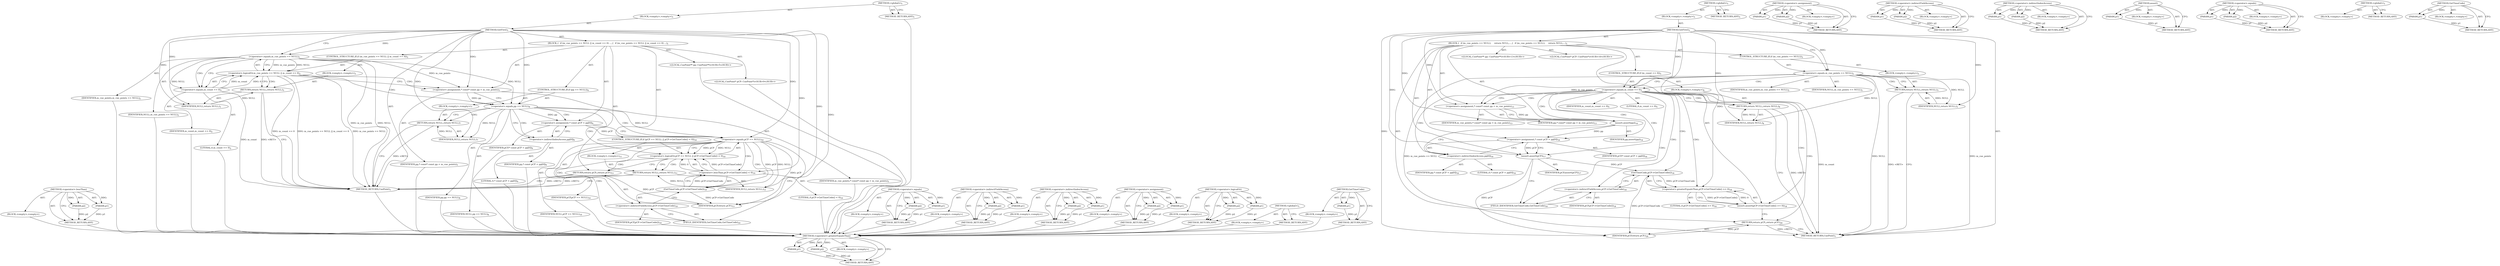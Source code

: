 digraph "GetTimeCode" {
vulnerable_89 [label=<(METHOD,&lt;operator&gt;.greaterEqualsThan)>];
vulnerable_90 [label=<(PARAM,p1)>];
vulnerable_91 [label=<(PARAM,p2)>];
vulnerable_92 [label=<(BLOCK,&lt;empty&gt;,&lt;empty&gt;)>];
vulnerable_93 [label=<(METHOD_RETURN,ANY)>];
vulnerable_6 [label=<(METHOD,&lt;global&gt;)<SUB>1</SUB>>];
vulnerable_7 [label=<(BLOCK,&lt;empty&gt;,&lt;empty&gt;)<SUB>1</SUB>>];
vulnerable_8 [label=<(METHOD,GetFirst)<SUB>1</SUB>>];
vulnerable_9 [label=<(BLOCK,{
  if (m_cue_points == NULL)
     return NULL;...,{
  if (m_cue_points == NULL)
     return NULL;...)<SUB>1</SUB>>];
vulnerable_10 [label=<(CONTROL_STRUCTURE,IF,if (m_cue_points == NULL))<SUB>2</SUB>>];
vulnerable_11 [label=<(&lt;operator&gt;.equals,m_cue_points == NULL)<SUB>2</SUB>>];
vulnerable_12 [label=<(IDENTIFIER,m_cue_points,m_cue_points == NULL)<SUB>2</SUB>>];
vulnerable_13 [label=<(IDENTIFIER,NULL,m_cue_points == NULL)<SUB>2</SUB>>];
vulnerable_14 [label=<(BLOCK,&lt;empty&gt;,&lt;empty&gt;)<SUB>3</SUB>>];
vulnerable_15 [label=<(RETURN,return NULL;,return NULL;)<SUB>3</SUB>>];
vulnerable_16 [label=<(IDENTIFIER,NULL,return NULL;)<SUB>3</SUB>>];
vulnerable_17 [label=<(CONTROL_STRUCTURE,IF,if (m_count == 0))<SUB>5</SUB>>];
vulnerable_18 [label=<(&lt;operator&gt;.equals,m_count == 0)<SUB>5</SUB>>];
vulnerable_19 [label=<(IDENTIFIER,m_count,m_count == 0)<SUB>5</SUB>>];
vulnerable_20 [label=<(LITERAL,0,m_count == 0)<SUB>5</SUB>>];
vulnerable_21 [label=<(BLOCK,&lt;empty&gt;,&lt;empty&gt;)<SUB>6</SUB>>];
vulnerable_22 [label=<(RETURN,return NULL;,return NULL;)<SUB>6</SUB>>];
vulnerable_23 [label=<(IDENTIFIER,NULL,return NULL;)<SUB>6</SUB>>];
vulnerable_24 [label="<(LOCAL,CuePoint** pp: CuePoint**)<SUB>13</SUB>>"];
vulnerable_25 [label=<(&lt;operator&gt;.assignment,* const* const pp = m_cue_points)<SUB>13</SUB>>];
vulnerable_26 [label=<(IDENTIFIER,pp,* const* const pp = m_cue_points)<SUB>13</SUB>>];
vulnerable_27 [label=<(IDENTIFIER,m_cue_points,* const* const pp = m_cue_points)<SUB>13</SUB>>];
vulnerable_28 [label=<(assert,assert(pp))<SUB>14</SUB>>];
vulnerable_29 [label=<(IDENTIFIER,pp,assert(pp))<SUB>14</SUB>>];
vulnerable_30 [label="<(LOCAL,CuePoint* pCP: CuePoint*)<SUB>16</SUB>>"];
vulnerable_31 [label=<(&lt;operator&gt;.assignment,* const pCP = pp[0])<SUB>16</SUB>>];
vulnerable_32 [label=<(IDENTIFIER,pCP,* const pCP = pp[0])<SUB>16</SUB>>];
vulnerable_33 [label=<(&lt;operator&gt;.indirectIndexAccess,pp[0])<SUB>16</SUB>>];
vulnerable_34 [label=<(IDENTIFIER,pp,* const pCP = pp[0])<SUB>16</SUB>>];
vulnerable_35 [label=<(LITERAL,0,* const pCP = pp[0])<SUB>16</SUB>>];
vulnerable_36 [label=<(assert,assert(pCP))<SUB>17</SUB>>];
vulnerable_37 [label=<(IDENTIFIER,pCP,assert(pCP))<SUB>17</SUB>>];
vulnerable_38 [label=<(assert,assert(pCP-&gt;GetTimeCode() &gt;= 0))<SUB>18</SUB>>];
vulnerable_39 [label=<(&lt;operator&gt;.greaterEqualsThan,pCP-&gt;GetTimeCode() &gt;= 0)<SUB>18</SUB>>];
vulnerable_40 [label=<(GetTimeCode,pCP-&gt;GetTimeCode())<SUB>18</SUB>>];
vulnerable_41 [label=<(&lt;operator&gt;.indirectFieldAccess,pCP-&gt;GetTimeCode)<SUB>18</SUB>>];
vulnerable_42 [label=<(IDENTIFIER,pCP,pCP-&gt;GetTimeCode())<SUB>18</SUB>>];
vulnerable_43 [label=<(FIELD_IDENTIFIER,GetTimeCode,GetTimeCode)<SUB>18</SUB>>];
vulnerable_44 [label=<(LITERAL,0,pCP-&gt;GetTimeCode() &gt;= 0)<SUB>18</SUB>>];
vulnerable_45 [label=<(RETURN,return pCP;,return pCP;)<SUB>20</SUB>>];
vulnerable_46 [label=<(IDENTIFIER,pCP,return pCP;)<SUB>20</SUB>>];
vulnerable_47 [label=<(METHOD_RETURN,CuePoint)<SUB>1</SUB>>];
vulnerable_49 [label=<(METHOD_RETURN,ANY)<SUB>1</SUB>>];
vulnerable_75 [label=<(METHOD,&lt;operator&gt;.assignment)>];
vulnerable_76 [label=<(PARAM,p1)>];
vulnerable_77 [label=<(PARAM,p2)>];
vulnerable_78 [label=<(BLOCK,&lt;empty&gt;,&lt;empty&gt;)>];
vulnerable_79 [label=<(METHOD_RETURN,ANY)>];
vulnerable_98 [label=<(METHOD,&lt;operator&gt;.indirectFieldAccess)>];
vulnerable_99 [label=<(PARAM,p1)>];
vulnerable_100 [label=<(PARAM,p2)>];
vulnerable_101 [label=<(BLOCK,&lt;empty&gt;,&lt;empty&gt;)>];
vulnerable_102 [label=<(METHOD_RETURN,ANY)>];
vulnerable_84 [label=<(METHOD,&lt;operator&gt;.indirectIndexAccess)>];
vulnerable_85 [label=<(PARAM,p1)>];
vulnerable_86 [label=<(PARAM,p2)>];
vulnerable_87 [label=<(BLOCK,&lt;empty&gt;,&lt;empty&gt;)>];
vulnerable_88 [label=<(METHOD_RETURN,ANY)>];
vulnerable_80 [label=<(METHOD,assert)>];
vulnerable_81 [label=<(PARAM,p1)>];
vulnerable_82 [label=<(BLOCK,&lt;empty&gt;,&lt;empty&gt;)>];
vulnerable_83 [label=<(METHOD_RETURN,ANY)>];
vulnerable_70 [label=<(METHOD,&lt;operator&gt;.equals)>];
vulnerable_71 [label=<(PARAM,p1)>];
vulnerable_72 [label=<(PARAM,p2)>];
vulnerable_73 [label=<(BLOCK,&lt;empty&gt;,&lt;empty&gt;)>];
vulnerable_74 [label=<(METHOD_RETURN,ANY)>];
vulnerable_64 [label=<(METHOD,&lt;global&gt;)<SUB>1</SUB>>];
vulnerable_65 [label=<(BLOCK,&lt;empty&gt;,&lt;empty&gt;)>];
vulnerable_66 [label=<(METHOD_RETURN,ANY)>];
vulnerable_94 [label=<(METHOD,GetTimeCode)>];
vulnerable_95 [label=<(PARAM,p1)>];
vulnerable_96 [label=<(BLOCK,&lt;empty&gt;,&lt;empty&gt;)>];
vulnerable_97 [label=<(METHOD_RETURN,ANY)>];
fixed_97 [label=<(METHOD,&lt;operator&gt;.lessThan)>];
fixed_98 [label=<(PARAM,p1)>];
fixed_99 [label=<(PARAM,p2)>];
fixed_100 [label=<(BLOCK,&lt;empty&gt;,&lt;empty&gt;)>];
fixed_101 [label=<(METHOD_RETURN,ANY)>];
fixed_6 [label=<(METHOD,&lt;global&gt;)<SUB>1</SUB>>];
fixed_7 [label=<(BLOCK,&lt;empty&gt;,&lt;empty&gt;)<SUB>1</SUB>>];
fixed_8 [label=<(METHOD,GetFirst)<SUB>1</SUB>>];
fixed_9 [label=<(BLOCK,{
  if (m_cue_points == NULL || m_count == 0)
 ...,{
  if (m_cue_points == NULL || m_count == 0)
 ...)<SUB>1</SUB>>];
fixed_10 [label=<(CONTROL_STRUCTURE,IF,if (m_cue_points == NULL || m_count == 0))<SUB>2</SUB>>];
fixed_11 [label=<(&lt;operator&gt;.logicalOr,m_cue_points == NULL || m_count == 0)<SUB>2</SUB>>];
fixed_12 [label=<(&lt;operator&gt;.equals,m_cue_points == NULL)<SUB>2</SUB>>];
fixed_13 [label=<(IDENTIFIER,m_cue_points,m_cue_points == NULL)<SUB>2</SUB>>];
fixed_14 [label=<(IDENTIFIER,NULL,m_cue_points == NULL)<SUB>2</SUB>>];
fixed_15 [label=<(&lt;operator&gt;.equals,m_count == 0)<SUB>2</SUB>>];
fixed_16 [label=<(IDENTIFIER,m_count,m_count == 0)<SUB>2</SUB>>];
fixed_17 [label=<(LITERAL,0,m_count == 0)<SUB>2</SUB>>];
fixed_18 [label=<(BLOCK,&lt;empty&gt;,&lt;empty&gt;)<SUB>3</SUB>>];
fixed_19 [label=<(RETURN,return NULL;,return NULL;)<SUB>3</SUB>>];
fixed_20 [label=<(IDENTIFIER,NULL,return NULL;)<SUB>3</SUB>>];
fixed_21 [label="<(LOCAL,CuePoint** pp: CuePoint**)<SUB>5</SUB>>"];
fixed_22 [label=<(&lt;operator&gt;.assignment,* const* const pp = m_cue_points)<SUB>5</SUB>>];
fixed_23 [label=<(IDENTIFIER,pp,* const* const pp = m_cue_points)<SUB>5</SUB>>];
fixed_24 [label=<(IDENTIFIER,m_cue_points,* const* const pp = m_cue_points)<SUB>5</SUB>>];
fixed_25 [label=<(CONTROL_STRUCTURE,IF,if (pp == NULL))<SUB>6</SUB>>];
fixed_26 [label=<(&lt;operator&gt;.equals,pp == NULL)<SUB>6</SUB>>];
fixed_27 [label=<(IDENTIFIER,pp,pp == NULL)<SUB>6</SUB>>];
fixed_28 [label=<(IDENTIFIER,NULL,pp == NULL)<SUB>6</SUB>>];
fixed_29 [label=<(BLOCK,&lt;empty&gt;,&lt;empty&gt;)<SUB>7</SUB>>];
fixed_30 [label=<(RETURN,return NULL;,return NULL;)<SUB>7</SUB>>];
fixed_31 [label=<(IDENTIFIER,NULL,return NULL;)<SUB>7</SUB>>];
fixed_32 [label="<(LOCAL,CuePoint* pCP: CuePoint*)<SUB>9</SUB>>"];
fixed_33 [label=<(&lt;operator&gt;.assignment,* const pCP = pp[0])<SUB>9</SUB>>];
fixed_34 [label=<(IDENTIFIER,pCP,* const pCP = pp[0])<SUB>9</SUB>>];
fixed_35 [label=<(&lt;operator&gt;.indirectIndexAccess,pp[0])<SUB>9</SUB>>];
fixed_36 [label=<(IDENTIFIER,pp,* const pCP = pp[0])<SUB>9</SUB>>];
fixed_37 [label=<(LITERAL,0,* const pCP = pp[0])<SUB>9</SUB>>];
fixed_38 [label=<(CONTROL_STRUCTURE,IF,if (pCP == NULL || pCP-&gt;GetTimeCode() &lt; 0))<SUB>10</SUB>>];
fixed_39 [label=<(&lt;operator&gt;.logicalOr,pCP == NULL || pCP-&gt;GetTimeCode() &lt; 0)<SUB>10</SUB>>];
fixed_40 [label=<(&lt;operator&gt;.equals,pCP == NULL)<SUB>10</SUB>>];
fixed_41 [label=<(IDENTIFIER,pCP,pCP == NULL)<SUB>10</SUB>>];
fixed_42 [label=<(IDENTIFIER,NULL,pCP == NULL)<SUB>10</SUB>>];
fixed_43 [label=<(&lt;operator&gt;.lessThan,pCP-&gt;GetTimeCode() &lt; 0)<SUB>10</SUB>>];
fixed_44 [label=<(GetTimeCode,pCP-&gt;GetTimeCode())<SUB>10</SUB>>];
fixed_45 [label=<(&lt;operator&gt;.indirectFieldAccess,pCP-&gt;GetTimeCode)<SUB>10</SUB>>];
fixed_46 [label=<(IDENTIFIER,pCP,pCP-&gt;GetTimeCode())<SUB>10</SUB>>];
fixed_47 [label=<(FIELD_IDENTIFIER,GetTimeCode,GetTimeCode)<SUB>10</SUB>>];
fixed_48 [label=<(LITERAL,0,pCP-&gt;GetTimeCode() &lt; 0)<SUB>10</SUB>>];
fixed_49 [label=<(BLOCK,&lt;empty&gt;,&lt;empty&gt;)<SUB>11</SUB>>];
fixed_50 [label=<(RETURN,return NULL;,return NULL;)<SUB>11</SUB>>];
fixed_51 [label=<(IDENTIFIER,NULL,return NULL;)<SUB>11</SUB>>];
fixed_52 [label=<(RETURN,return pCP;,return pCP;)<SUB>13</SUB>>];
fixed_53 [label=<(IDENTIFIER,pCP,return pCP;)<SUB>13</SUB>>];
fixed_54 [label=<(METHOD_RETURN,CuePoint)<SUB>1</SUB>>];
fixed_56 [label=<(METHOD_RETURN,ANY)<SUB>1</SUB>>];
fixed_82 [label=<(METHOD,&lt;operator&gt;.equals)>];
fixed_83 [label=<(PARAM,p1)>];
fixed_84 [label=<(PARAM,p2)>];
fixed_85 [label=<(BLOCK,&lt;empty&gt;,&lt;empty&gt;)>];
fixed_86 [label=<(METHOD_RETURN,ANY)>];
fixed_106 [label=<(METHOD,&lt;operator&gt;.indirectFieldAccess)>];
fixed_107 [label=<(PARAM,p1)>];
fixed_108 [label=<(PARAM,p2)>];
fixed_109 [label=<(BLOCK,&lt;empty&gt;,&lt;empty&gt;)>];
fixed_110 [label=<(METHOD_RETURN,ANY)>];
fixed_92 [label=<(METHOD,&lt;operator&gt;.indirectIndexAccess)>];
fixed_93 [label=<(PARAM,p1)>];
fixed_94 [label=<(PARAM,p2)>];
fixed_95 [label=<(BLOCK,&lt;empty&gt;,&lt;empty&gt;)>];
fixed_96 [label=<(METHOD_RETURN,ANY)>];
fixed_87 [label=<(METHOD,&lt;operator&gt;.assignment)>];
fixed_88 [label=<(PARAM,p1)>];
fixed_89 [label=<(PARAM,p2)>];
fixed_90 [label=<(BLOCK,&lt;empty&gt;,&lt;empty&gt;)>];
fixed_91 [label=<(METHOD_RETURN,ANY)>];
fixed_77 [label=<(METHOD,&lt;operator&gt;.logicalOr)>];
fixed_78 [label=<(PARAM,p1)>];
fixed_79 [label=<(PARAM,p2)>];
fixed_80 [label=<(BLOCK,&lt;empty&gt;,&lt;empty&gt;)>];
fixed_81 [label=<(METHOD_RETURN,ANY)>];
fixed_71 [label=<(METHOD,&lt;global&gt;)<SUB>1</SUB>>];
fixed_72 [label=<(BLOCK,&lt;empty&gt;,&lt;empty&gt;)>];
fixed_73 [label=<(METHOD_RETURN,ANY)>];
fixed_102 [label=<(METHOD,GetTimeCode)>];
fixed_103 [label=<(PARAM,p1)>];
fixed_104 [label=<(BLOCK,&lt;empty&gt;,&lt;empty&gt;)>];
fixed_105 [label=<(METHOD_RETURN,ANY)>];
vulnerable_89 -> vulnerable_90  [key=0, label="AST: "];
vulnerable_89 -> vulnerable_90  [key=1, label="DDG: "];
vulnerable_89 -> vulnerable_92  [key=0, label="AST: "];
vulnerable_89 -> vulnerable_91  [key=0, label="AST: "];
vulnerable_89 -> vulnerable_91  [key=1, label="DDG: "];
vulnerable_89 -> vulnerable_93  [key=0, label="AST: "];
vulnerable_89 -> vulnerable_93  [key=1, label="CFG: "];
vulnerable_90 -> vulnerable_93  [key=0, label="DDG: p1"];
vulnerable_91 -> vulnerable_93  [key=0, label="DDG: p2"];
vulnerable_6 -> vulnerable_7  [key=0, label="AST: "];
vulnerable_6 -> vulnerable_49  [key=0, label="AST: "];
vulnerable_6 -> vulnerable_49  [key=1, label="CFG: "];
vulnerable_7 -> vulnerable_8  [key=0, label="AST: "];
vulnerable_8 -> vulnerable_9  [key=0, label="AST: "];
vulnerable_8 -> vulnerable_47  [key=0, label="AST: "];
vulnerable_8 -> vulnerable_11  [key=0, label="CFG: "];
vulnerable_8 -> vulnerable_11  [key=1, label="DDG: "];
vulnerable_8 -> vulnerable_25  [key=0, label="DDG: "];
vulnerable_8 -> vulnerable_28  [key=0, label="DDG: "];
vulnerable_8 -> vulnerable_36  [key=0, label="DDG: "];
vulnerable_8 -> vulnerable_46  [key=0, label="DDG: "];
vulnerable_8 -> vulnerable_18  [key=0, label="DDG: "];
vulnerable_8 -> vulnerable_39  [key=0, label="DDG: "];
vulnerable_8 -> vulnerable_16  [key=0, label="DDG: "];
vulnerable_8 -> vulnerable_23  [key=0, label="DDG: "];
vulnerable_9 -> vulnerable_10  [key=0, label="AST: "];
vulnerable_9 -> vulnerable_17  [key=0, label="AST: "];
vulnerable_9 -> vulnerable_24  [key=0, label="AST: "];
vulnerable_9 -> vulnerable_25  [key=0, label="AST: "];
vulnerable_9 -> vulnerable_28  [key=0, label="AST: "];
vulnerable_9 -> vulnerable_30  [key=0, label="AST: "];
vulnerable_9 -> vulnerable_31  [key=0, label="AST: "];
vulnerable_9 -> vulnerable_36  [key=0, label="AST: "];
vulnerable_9 -> vulnerable_38  [key=0, label="AST: "];
vulnerable_9 -> vulnerable_45  [key=0, label="AST: "];
vulnerable_10 -> vulnerable_11  [key=0, label="AST: "];
vulnerable_10 -> vulnerable_14  [key=0, label="AST: "];
vulnerable_11 -> vulnerable_12  [key=0, label="AST: "];
vulnerable_11 -> vulnerable_13  [key=0, label="AST: "];
vulnerable_11 -> vulnerable_15  [key=0, label="CFG: "];
vulnerable_11 -> vulnerable_15  [key=1, label="CDG: "];
vulnerable_11 -> vulnerable_18  [key=0, label="CFG: "];
vulnerable_11 -> vulnerable_18  [key=1, label="CDG: "];
vulnerable_11 -> vulnerable_47  [key=0, label="DDG: m_cue_points"];
vulnerable_11 -> vulnerable_47  [key=1, label="DDG: NULL"];
vulnerable_11 -> vulnerable_47  [key=2, label="DDG: m_cue_points == NULL"];
vulnerable_11 -> vulnerable_25  [key=0, label="DDG: m_cue_points"];
vulnerable_11 -> vulnerable_16  [key=0, label="DDG: NULL"];
vulnerable_11 -> vulnerable_23  [key=0, label="DDG: NULL"];
vulnerable_14 -> vulnerable_15  [key=0, label="AST: "];
vulnerable_15 -> vulnerable_16  [key=0, label="AST: "];
vulnerable_15 -> vulnerable_47  [key=0, label="CFG: "];
vulnerable_15 -> vulnerable_47  [key=1, label="DDG: &lt;RET&gt;"];
vulnerable_16 -> vulnerable_15  [key=0, label="DDG: NULL"];
vulnerable_17 -> vulnerable_18  [key=0, label="AST: "];
vulnerable_17 -> vulnerable_21  [key=0, label="AST: "];
vulnerable_18 -> vulnerable_19  [key=0, label="AST: "];
vulnerable_18 -> vulnerable_20  [key=0, label="AST: "];
vulnerable_18 -> vulnerable_22  [key=0, label="CFG: "];
vulnerable_18 -> vulnerable_22  [key=1, label="CDG: "];
vulnerable_18 -> vulnerable_25  [key=0, label="CFG: "];
vulnerable_18 -> vulnerable_25  [key=1, label="CDG: "];
vulnerable_18 -> vulnerable_47  [key=0, label="DDG: m_count"];
vulnerable_18 -> vulnerable_33  [key=0, label="CDG: "];
vulnerable_18 -> vulnerable_28  [key=0, label="CDG: "];
vulnerable_18 -> vulnerable_36  [key=0, label="CDG: "];
vulnerable_18 -> vulnerable_38  [key=0, label="CDG: "];
vulnerable_18 -> vulnerable_41  [key=0, label="CDG: "];
vulnerable_18 -> vulnerable_45  [key=0, label="CDG: "];
vulnerable_18 -> vulnerable_40  [key=0, label="CDG: "];
vulnerable_18 -> vulnerable_39  [key=0, label="CDG: "];
vulnerable_18 -> vulnerable_31  [key=0, label="CDG: "];
vulnerable_18 -> vulnerable_43  [key=0, label="CDG: "];
vulnerable_21 -> vulnerable_22  [key=0, label="AST: "];
vulnerable_22 -> vulnerable_23  [key=0, label="AST: "];
vulnerable_22 -> vulnerable_47  [key=0, label="CFG: "];
vulnerable_22 -> vulnerable_47  [key=1, label="DDG: &lt;RET&gt;"];
vulnerable_23 -> vulnerable_22  [key=0, label="DDG: NULL"];
vulnerable_25 -> vulnerable_26  [key=0, label="AST: "];
vulnerable_25 -> vulnerable_27  [key=0, label="AST: "];
vulnerable_25 -> vulnerable_28  [key=0, label="CFG: "];
vulnerable_25 -> vulnerable_28  [key=1, label="DDG: pp"];
vulnerable_28 -> vulnerable_29  [key=0, label="AST: "];
vulnerable_28 -> vulnerable_33  [key=0, label="CFG: "];
vulnerable_28 -> vulnerable_31  [key=0, label="DDG: pp"];
vulnerable_31 -> vulnerable_32  [key=0, label="AST: "];
vulnerable_31 -> vulnerable_33  [key=0, label="AST: "];
vulnerable_31 -> vulnerable_36  [key=0, label="CFG: "];
vulnerable_31 -> vulnerable_36  [key=1, label="DDG: pCP"];
vulnerable_33 -> vulnerable_34  [key=0, label="AST: "];
vulnerable_33 -> vulnerable_35  [key=0, label="AST: "];
vulnerable_33 -> vulnerable_31  [key=0, label="CFG: "];
vulnerable_36 -> vulnerable_37  [key=0, label="AST: "];
vulnerable_36 -> vulnerable_43  [key=0, label="CFG: "];
vulnerable_36 -> vulnerable_46  [key=0, label="DDG: pCP"];
vulnerable_36 -> vulnerable_40  [key=0, label="DDG: pCP"];
vulnerable_38 -> vulnerable_39  [key=0, label="AST: "];
vulnerable_38 -> vulnerable_45  [key=0, label="CFG: "];
vulnerable_39 -> vulnerable_40  [key=0, label="AST: "];
vulnerable_39 -> vulnerable_44  [key=0, label="AST: "];
vulnerable_39 -> vulnerable_38  [key=0, label="CFG: "];
vulnerable_39 -> vulnerable_38  [key=1, label="DDG: pCP-&gt;GetTimeCode()"];
vulnerable_39 -> vulnerable_38  [key=2, label="DDG: 0"];
vulnerable_40 -> vulnerable_41  [key=0, label="AST: "];
vulnerable_40 -> vulnerable_39  [key=0, label="CFG: "];
vulnerable_40 -> vulnerable_39  [key=1, label="DDG: pCP-&gt;GetTimeCode"];
vulnerable_40 -> vulnerable_46  [key=0, label="DDG: pCP-&gt;GetTimeCode"];
vulnerable_41 -> vulnerable_42  [key=0, label="AST: "];
vulnerable_41 -> vulnerable_43  [key=0, label="AST: "];
vulnerable_41 -> vulnerable_40  [key=0, label="CFG: "];
vulnerable_43 -> vulnerable_41  [key=0, label="CFG: "];
vulnerable_45 -> vulnerable_46  [key=0, label="AST: "];
vulnerable_45 -> vulnerable_47  [key=0, label="CFG: "];
vulnerable_45 -> vulnerable_47  [key=1, label="DDG: &lt;RET&gt;"];
vulnerable_46 -> vulnerable_45  [key=0, label="DDG: pCP"];
vulnerable_75 -> vulnerable_76  [key=0, label="AST: "];
vulnerable_75 -> vulnerable_76  [key=1, label="DDG: "];
vulnerable_75 -> vulnerable_78  [key=0, label="AST: "];
vulnerable_75 -> vulnerable_77  [key=0, label="AST: "];
vulnerable_75 -> vulnerable_77  [key=1, label="DDG: "];
vulnerable_75 -> vulnerable_79  [key=0, label="AST: "];
vulnerable_75 -> vulnerable_79  [key=1, label="CFG: "];
vulnerable_76 -> vulnerable_79  [key=0, label="DDG: p1"];
vulnerable_77 -> vulnerable_79  [key=0, label="DDG: p2"];
vulnerable_98 -> vulnerable_99  [key=0, label="AST: "];
vulnerable_98 -> vulnerable_99  [key=1, label="DDG: "];
vulnerable_98 -> vulnerable_101  [key=0, label="AST: "];
vulnerable_98 -> vulnerable_100  [key=0, label="AST: "];
vulnerable_98 -> vulnerable_100  [key=1, label="DDG: "];
vulnerable_98 -> vulnerable_102  [key=0, label="AST: "];
vulnerable_98 -> vulnerable_102  [key=1, label="CFG: "];
vulnerable_99 -> vulnerable_102  [key=0, label="DDG: p1"];
vulnerable_100 -> vulnerable_102  [key=0, label="DDG: p2"];
vulnerable_84 -> vulnerable_85  [key=0, label="AST: "];
vulnerable_84 -> vulnerable_85  [key=1, label="DDG: "];
vulnerable_84 -> vulnerable_87  [key=0, label="AST: "];
vulnerable_84 -> vulnerable_86  [key=0, label="AST: "];
vulnerable_84 -> vulnerable_86  [key=1, label="DDG: "];
vulnerable_84 -> vulnerable_88  [key=0, label="AST: "];
vulnerable_84 -> vulnerable_88  [key=1, label="CFG: "];
vulnerable_85 -> vulnerable_88  [key=0, label="DDG: p1"];
vulnerable_86 -> vulnerable_88  [key=0, label="DDG: p2"];
vulnerable_80 -> vulnerable_81  [key=0, label="AST: "];
vulnerable_80 -> vulnerable_81  [key=1, label="DDG: "];
vulnerable_80 -> vulnerable_82  [key=0, label="AST: "];
vulnerable_80 -> vulnerable_83  [key=0, label="AST: "];
vulnerable_80 -> vulnerable_83  [key=1, label="CFG: "];
vulnerable_81 -> vulnerable_83  [key=0, label="DDG: p1"];
vulnerable_70 -> vulnerable_71  [key=0, label="AST: "];
vulnerable_70 -> vulnerable_71  [key=1, label="DDG: "];
vulnerable_70 -> vulnerable_73  [key=0, label="AST: "];
vulnerable_70 -> vulnerable_72  [key=0, label="AST: "];
vulnerable_70 -> vulnerable_72  [key=1, label="DDG: "];
vulnerable_70 -> vulnerable_74  [key=0, label="AST: "];
vulnerable_70 -> vulnerable_74  [key=1, label="CFG: "];
vulnerable_71 -> vulnerable_74  [key=0, label="DDG: p1"];
vulnerable_72 -> vulnerable_74  [key=0, label="DDG: p2"];
vulnerable_64 -> vulnerable_65  [key=0, label="AST: "];
vulnerable_64 -> vulnerable_66  [key=0, label="AST: "];
vulnerable_64 -> vulnerable_66  [key=1, label="CFG: "];
vulnerable_94 -> vulnerable_95  [key=0, label="AST: "];
vulnerable_94 -> vulnerable_95  [key=1, label="DDG: "];
vulnerable_94 -> vulnerable_96  [key=0, label="AST: "];
vulnerable_94 -> vulnerable_97  [key=0, label="AST: "];
vulnerable_94 -> vulnerable_97  [key=1, label="CFG: "];
vulnerable_95 -> vulnerable_97  [key=0, label="DDG: p1"];
fixed_97 -> fixed_98  [key=0, label="AST: "];
fixed_97 -> fixed_98  [key=1, label="DDG: "];
fixed_97 -> fixed_100  [key=0, label="AST: "];
fixed_97 -> fixed_99  [key=0, label="AST: "];
fixed_97 -> fixed_99  [key=1, label="DDG: "];
fixed_97 -> fixed_101  [key=0, label="AST: "];
fixed_97 -> fixed_101  [key=1, label="CFG: "];
fixed_98 -> fixed_101  [key=0, label="DDG: p1"];
fixed_99 -> fixed_101  [key=0, label="DDG: p2"];
fixed_100 -> vulnerable_89  [key=0];
fixed_101 -> vulnerable_89  [key=0];
fixed_6 -> fixed_7  [key=0, label="AST: "];
fixed_6 -> fixed_56  [key=0, label="AST: "];
fixed_6 -> fixed_56  [key=1, label="CFG: "];
fixed_7 -> fixed_8  [key=0, label="AST: "];
fixed_8 -> fixed_9  [key=0, label="AST: "];
fixed_8 -> fixed_54  [key=0, label="AST: "];
fixed_8 -> fixed_12  [key=0, label="CFG: "];
fixed_8 -> fixed_12  [key=1, label="DDG: "];
fixed_8 -> fixed_22  [key=0, label="DDG: "];
fixed_8 -> fixed_53  [key=0, label="DDG: "];
fixed_8 -> fixed_26  [key=0, label="DDG: "];
fixed_8 -> fixed_15  [key=0, label="DDG: "];
fixed_8 -> fixed_20  [key=0, label="DDG: "];
fixed_8 -> fixed_31  [key=0, label="DDG: "];
fixed_8 -> fixed_40  [key=0, label="DDG: "];
fixed_8 -> fixed_43  [key=0, label="DDG: "];
fixed_8 -> fixed_51  [key=0, label="DDG: "];
fixed_9 -> fixed_10  [key=0, label="AST: "];
fixed_9 -> fixed_21  [key=0, label="AST: "];
fixed_9 -> fixed_22  [key=0, label="AST: "];
fixed_9 -> fixed_25  [key=0, label="AST: "];
fixed_9 -> fixed_32  [key=0, label="AST: "];
fixed_9 -> fixed_33  [key=0, label="AST: "];
fixed_9 -> fixed_38  [key=0, label="AST: "];
fixed_9 -> fixed_52  [key=0, label="AST: "];
fixed_10 -> fixed_11  [key=0, label="AST: "];
fixed_10 -> fixed_18  [key=0, label="AST: "];
fixed_11 -> fixed_12  [key=0, label="AST: "];
fixed_11 -> fixed_15  [key=0, label="AST: "];
fixed_11 -> fixed_19  [key=0, label="CFG: "];
fixed_11 -> fixed_19  [key=1, label="CDG: "];
fixed_11 -> fixed_22  [key=0, label="CFG: "];
fixed_11 -> fixed_22  [key=1, label="CDG: "];
fixed_11 -> fixed_54  [key=0, label="DDG: m_cue_points == NULL"];
fixed_11 -> fixed_54  [key=1, label="DDG: m_count == 0"];
fixed_11 -> fixed_54  [key=2, label="DDG: m_cue_points == NULL || m_count == 0"];
fixed_11 -> fixed_26  [key=0, label="CDG: "];
fixed_12 -> fixed_13  [key=0, label="AST: "];
fixed_12 -> fixed_14  [key=0, label="AST: "];
fixed_12 -> fixed_11  [key=0, label="CFG: "];
fixed_12 -> fixed_11  [key=1, label="DDG: m_cue_points"];
fixed_12 -> fixed_11  [key=2, label="DDG: NULL"];
fixed_12 -> fixed_15  [key=0, label="CFG: "];
fixed_12 -> fixed_15  [key=1, label="CDG: "];
fixed_12 -> fixed_54  [key=0, label="DDG: m_cue_points"];
fixed_12 -> fixed_54  [key=1, label="DDG: NULL"];
fixed_12 -> fixed_22  [key=0, label="DDG: m_cue_points"];
fixed_12 -> fixed_26  [key=0, label="DDG: NULL"];
fixed_12 -> fixed_20  [key=0, label="DDG: NULL"];
fixed_13 -> vulnerable_89  [key=0];
fixed_14 -> vulnerable_89  [key=0];
fixed_15 -> fixed_16  [key=0, label="AST: "];
fixed_15 -> fixed_17  [key=0, label="AST: "];
fixed_15 -> fixed_11  [key=0, label="CFG: "];
fixed_15 -> fixed_11  [key=1, label="DDG: m_count"];
fixed_15 -> fixed_11  [key=2, label="DDG: 0"];
fixed_15 -> fixed_54  [key=0, label="DDG: m_count"];
fixed_16 -> vulnerable_89  [key=0];
fixed_17 -> vulnerable_89  [key=0];
fixed_18 -> fixed_19  [key=0, label="AST: "];
fixed_19 -> fixed_20  [key=0, label="AST: "];
fixed_19 -> fixed_54  [key=0, label="CFG: "];
fixed_19 -> fixed_54  [key=1, label="DDG: &lt;RET&gt;"];
fixed_20 -> fixed_19  [key=0, label="DDG: NULL"];
fixed_21 -> vulnerable_89  [key=0];
fixed_22 -> fixed_23  [key=0, label="AST: "];
fixed_22 -> fixed_24  [key=0, label="AST: "];
fixed_22 -> fixed_26  [key=0, label="CFG: "];
fixed_22 -> fixed_26  [key=1, label="DDG: pp"];
fixed_23 -> vulnerable_89  [key=0];
fixed_24 -> vulnerable_89  [key=0];
fixed_25 -> fixed_26  [key=0, label="AST: "];
fixed_25 -> fixed_29  [key=0, label="AST: "];
fixed_26 -> fixed_27  [key=0, label="AST: "];
fixed_26 -> fixed_28  [key=0, label="AST: "];
fixed_26 -> fixed_30  [key=0, label="CFG: "];
fixed_26 -> fixed_30  [key=1, label="CDG: "];
fixed_26 -> fixed_35  [key=0, label="CFG: "];
fixed_26 -> fixed_35  [key=1, label="CDG: "];
fixed_26 -> fixed_33  [key=0, label="DDG: pp"];
fixed_26 -> fixed_33  [key=1, label="CDG: "];
fixed_26 -> fixed_31  [key=0, label="DDG: NULL"];
fixed_26 -> fixed_40  [key=0, label="DDG: NULL"];
fixed_26 -> fixed_40  [key=1, label="CDG: "];
fixed_26 -> fixed_39  [key=0, label="CDG: "];
fixed_27 -> vulnerable_89  [key=0];
fixed_28 -> vulnerable_89  [key=0];
fixed_29 -> fixed_30  [key=0, label="AST: "];
fixed_30 -> fixed_31  [key=0, label="AST: "];
fixed_30 -> fixed_54  [key=0, label="CFG: "];
fixed_30 -> fixed_54  [key=1, label="DDG: &lt;RET&gt;"];
fixed_31 -> fixed_30  [key=0, label="DDG: NULL"];
fixed_32 -> vulnerable_89  [key=0];
fixed_33 -> fixed_34  [key=0, label="AST: "];
fixed_33 -> fixed_35  [key=0, label="AST: "];
fixed_33 -> fixed_40  [key=0, label="CFG: "];
fixed_33 -> fixed_40  [key=1, label="DDG: pCP"];
fixed_34 -> vulnerable_89  [key=0];
fixed_35 -> fixed_36  [key=0, label="AST: "];
fixed_35 -> fixed_37  [key=0, label="AST: "];
fixed_35 -> fixed_33  [key=0, label="CFG: "];
fixed_36 -> vulnerable_89  [key=0];
fixed_37 -> vulnerable_89  [key=0];
fixed_38 -> fixed_39  [key=0, label="AST: "];
fixed_38 -> fixed_49  [key=0, label="AST: "];
fixed_39 -> fixed_40  [key=0, label="AST: "];
fixed_39 -> fixed_43  [key=0, label="AST: "];
fixed_39 -> fixed_50  [key=0, label="CFG: "];
fixed_39 -> fixed_50  [key=1, label="CDG: "];
fixed_39 -> fixed_52  [key=0, label="CFG: "];
fixed_39 -> fixed_52  [key=1, label="CDG: "];
fixed_40 -> fixed_41  [key=0, label="AST: "];
fixed_40 -> fixed_42  [key=0, label="AST: "];
fixed_40 -> fixed_39  [key=0, label="CFG: "];
fixed_40 -> fixed_39  [key=1, label="DDG: pCP"];
fixed_40 -> fixed_39  [key=2, label="DDG: NULL"];
fixed_40 -> fixed_47  [key=0, label="CFG: "];
fixed_40 -> fixed_47  [key=1, label="CDG: "];
fixed_40 -> fixed_53  [key=0, label="DDG: pCP"];
fixed_40 -> fixed_51  [key=0, label="DDG: NULL"];
fixed_40 -> fixed_44  [key=0, label="DDG: pCP"];
fixed_40 -> fixed_44  [key=1, label="CDG: "];
fixed_40 -> fixed_45  [key=0, label="CDG: "];
fixed_40 -> fixed_43  [key=0, label="CDG: "];
fixed_41 -> vulnerable_89  [key=0];
fixed_42 -> vulnerable_89  [key=0];
fixed_43 -> fixed_44  [key=0, label="AST: "];
fixed_43 -> fixed_48  [key=0, label="AST: "];
fixed_43 -> fixed_39  [key=0, label="CFG: "];
fixed_43 -> fixed_39  [key=1, label="DDG: pCP-&gt;GetTimeCode()"];
fixed_43 -> fixed_39  [key=2, label="DDG: 0"];
fixed_44 -> fixed_45  [key=0, label="AST: "];
fixed_44 -> fixed_43  [key=0, label="CFG: "];
fixed_44 -> fixed_43  [key=1, label="DDG: pCP-&gt;GetTimeCode"];
fixed_44 -> fixed_53  [key=0, label="DDG: pCP-&gt;GetTimeCode"];
fixed_45 -> fixed_46  [key=0, label="AST: "];
fixed_45 -> fixed_47  [key=0, label="AST: "];
fixed_45 -> fixed_44  [key=0, label="CFG: "];
fixed_46 -> vulnerable_89  [key=0];
fixed_47 -> fixed_45  [key=0, label="CFG: "];
fixed_48 -> vulnerable_89  [key=0];
fixed_49 -> fixed_50  [key=0, label="AST: "];
fixed_50 -> fixed_51  [key=0, label="AST: "];
fixed_50 -> fixed_54  [key=0, label="CFG: "];
fixed_50 -> fixed_54  [key=1, label="DDG: &lt;RET&gt;"];
fixed_51 -> fixed_50  [key=0, label="DDG: NULL"];
fixed_52 -> fixed_53  [key=0, label="AST: "];
fixed_52 -> fixed_54  [key=0, label="CFG: "];
fixed_52 -> fixed_54  [key=1, label="DDG: &lt;RET&gt;"];
fixed_53 -> fixed_52  [key=0, label="DDG: pCP"];
fixed_54 -> vulnerable_89  [key=0];
fixed_56 -> vulnerable_89  [key=0];
fixed_82 -> fixed_83  [key=0, label="AST: "];
fixed_82 -> fixed_83  [key=1, label="DDG: "];
fixed_82 -> fixed_85  [key=0, label="AST: "];
fixed_82 -> fixed_84  [key=0, label="AST: "];
fixed_82 -> fixed_84  [key=1, label="DDG: "];
fixed_82 -> fixed_86  [key=0, label="AST: "];
fixed_82 -> fixed_86  [key=1, label="CFG: "];
fixed_83 -> fixed_86  [key=0, label="DDG: p1"];
fixed_84 -> fixed_86  [key=0, label="DDG: p2"];
fixed_85 -> vulnerable_89  [key=0];
fixed_86 -> vulnerable_89  [key=0];
fixed_106 -> fixed_107  [key=0, label="AST: "];
fixed_106 -> fixed_107  [key=1, label="DDG: "];
fixed_106 -> fixed_109  [key=0, label="AST: "];
fixed_106 -> fixed_108  [key=0, label="AST: "];
fixed_106 -> fixed_108  [key=1, label="DDG: "];
fixed_106 -> fixed_110  [key=0, label="AST: "];
fixed_106 -> fixed_110  [key=1, label="CFG: "];
fixed_107 -> fixed_110  [key=0, label="DDG: p1"];
fixed_108 -> fixed_110  [key=0, label="DDG: p2"];
fixed_109 -> vulnerable_89  [key=0];
fixed_110 -> vulnerable_89  [key=0];
fixed_92 -> fixed_93  [key=0, label="AST: "];
fixed_92 -> fixed_93  [key=1, label="DDG: "];
fixed_92 -> fixed_95  [key=0, label="AST: "];
fixed_92 -> fixed_94  [key=0, label="AST: "];
fixed_92 -> fixed_94  [key=1, label="DDG: "];
fixed_92 -> fixed_96  [key=0, label="AST: "];
fixed_92 -> fixed_96  [key=1, label="CFG: "];
fixed_93 -> fixed_96  [key=0, label="DDG: p1"];
fixed_94 -> fixed_96  [key=0, label="DDG: p2"];
fixed_95 -> vulnerable_89  [key=0];
fixed_96 -> vulnerable_89  [key=0];
fixed_87 -> fixed_88  [key=0, label="AST: "];
fixed_87 -> fixed_88  [key=1, label="DDG: "];
fixed_87 -> fixed_90  [key=0, label="AST: "];
fixed_87 -> fixed_89  [key=0, label="AST: "];
fixed_87 -> fixed_89  [key=1, label="DDG: "];
fixed_87 -> fixed_91  [key=0, label="AST: "];
fixed_87 -> fixed_91  [key=1, label="CFG: "];
fixed_88 -> fixed_91  [key=0, label="DDG: p1"];
fixed_89 -> fixed_91  [key=0, label="DDG: p2"];
fixed_90 -> vulnerable_89  [key=0];
fixed_91 -> vulnerable_89  [key=0];
fixed_77 -> fixed_78  [key=0, label="AST: "];
fixed_77 -> fixed_78  [key=1, label="DDG: "];
fixed_77 -> fixed_80  [key=0, label="AST: "];
fixed_77 -> fixed_79  [key=0, label="AST: "];
fixed_77 -> fixed_79  [key=1, label="DDG: "];
fixed_77 -> fixed_81  [key=0, label="AST: "];
fixed_77 -> fixed_81  [key=1, label="CFG: "];
fixed_78 -> fixed_81  [key=0, label="DDG: p1"];
fixed_79 -> fixed_81  [key=0, label="DDG: p2"];
fixed_80 -> vulnerable_89  [key=0];
fixed_81 -> vulnerable_89  [key=0];
fixed_71 -> fixed_72  [key=0, label="AST: "];
fixed_71 -> fixed_73  [key=0, label="AST: "];
fixed_71 -> fixed_73  [key=1, label="CFG: "];
fixed_72 -> vulnerable_89  [key=0];
fixed_73 -> vulnerable_89  [key=0];
fixed_102 -> fixed_103  [key=0, label="AST: "];
fixed_102 -> fixed_103  [key=1, label="DDG: "];
fixed_102 -> fixed_104  [key=0, label="AST: "];
fixed_102 -> fixed_105  [key=0, label="AST: "];
fixed_102 -> fixed_105  [key=1, label="CFG: "];
fixed_103 -> fixed_105  [key=0, label="DDG: p1"];
fixed_104 -> vulnerable_89  [key=0];
fixed_105 -> vulnerable_89  [key=0];
}
